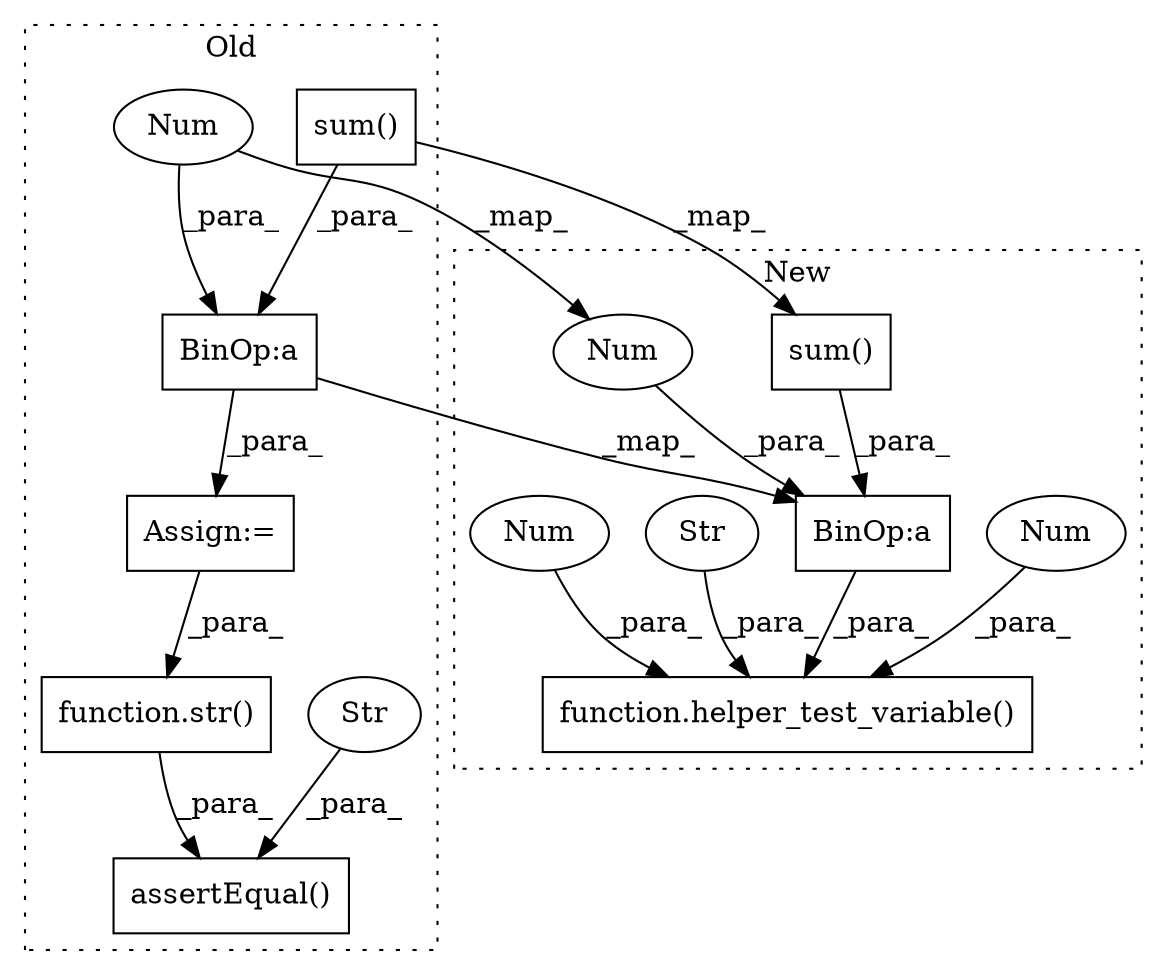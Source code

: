 digraph G {
subgraph cluster0 {
1 [label="function.str()" a="75" s="1115,1122" l="4,1" shape="box"];
4 [label="assertEqual()" a="75" s="1098,1140" l="17,1" shape="box"];
5 [label="Str" a="66" s="1125" l="15" shape="ellipse"];
8 [label="Assign:=" a="68" s="1025" l="3" shape="box"];
10 [label="BinOp:a" a="82" s="1088" l="4" shape="box"];
12 [label="Num" a="76" s="1092" l="1" shape="ellipse"];
14 [label="sum()" a="75" s="1028,1087" l="13,1" shape="box"];
label = "Old";
style="dotted";
}
subgraph cluster1 {
2 [label="function.helper_test_variable()" a="75" s="1038,1148" l="21,1" shape="box"];
3 [label="Str" a="66" s="1133" l="15" shape="ellipse"];
6 [label="Num" a="76" s="1126" l="1" shape="ellipse"];
7 [label="Num" a="76" s="1129" l="2" shape="ellipse"];
9 [label="BinOp:a" a="82" s="1119" l="4" shape="box"];
11 [label="Num" a="76" s="1123" l="1" shape="ellipse"];
13 [label="sum()" a="75" s="1059,1118" l="13,1" shape="box"];
label = "New";
style="dotted";
}
1 -> 4 [label="_para_"];
3 -> 2 [label="_para_"];
5 -> 4 [label="_para_"];
6 -> 2 [label="_para_"];
7 -> 2 [label="_para_"];
8 -> 1 [label="_para_"];
9 -> 2 [label="_para_"];
10 -> 9 [label="_map_"];
10 -> 8 [label="_para_"];
11 -> 9 [label="_para_"];
12 -> 11 [label="_map_"];
12 -> 10 [label="_para_"];
13 -> 9 [label="_para_"];
14 -> 10 [label="_para_"];
14 -> 13 [label="_map_"];
}